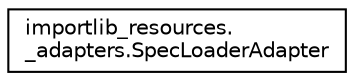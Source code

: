 digraph "Graphical Class Hierarchy"
{
 // LATEX_PDF_SIZE
  edge [fontname="Helvetica",fontsize="10",labelfontname="Helvetica",labelfontsize="10"];
  node [fontname="Helvetica",fontsize="10",shape=record];
  rankdir="LR";
  Node0 [label="importlib_resources.\l_adapters.SpecLoaderAdapter",height=0.2,width=0.4,color="black", fillcolor="white", style="filled",URL="$classimportlib__resources_1_1__adapters_1_1SpecLoaderAdapter.html",tooltip=" "];
}
